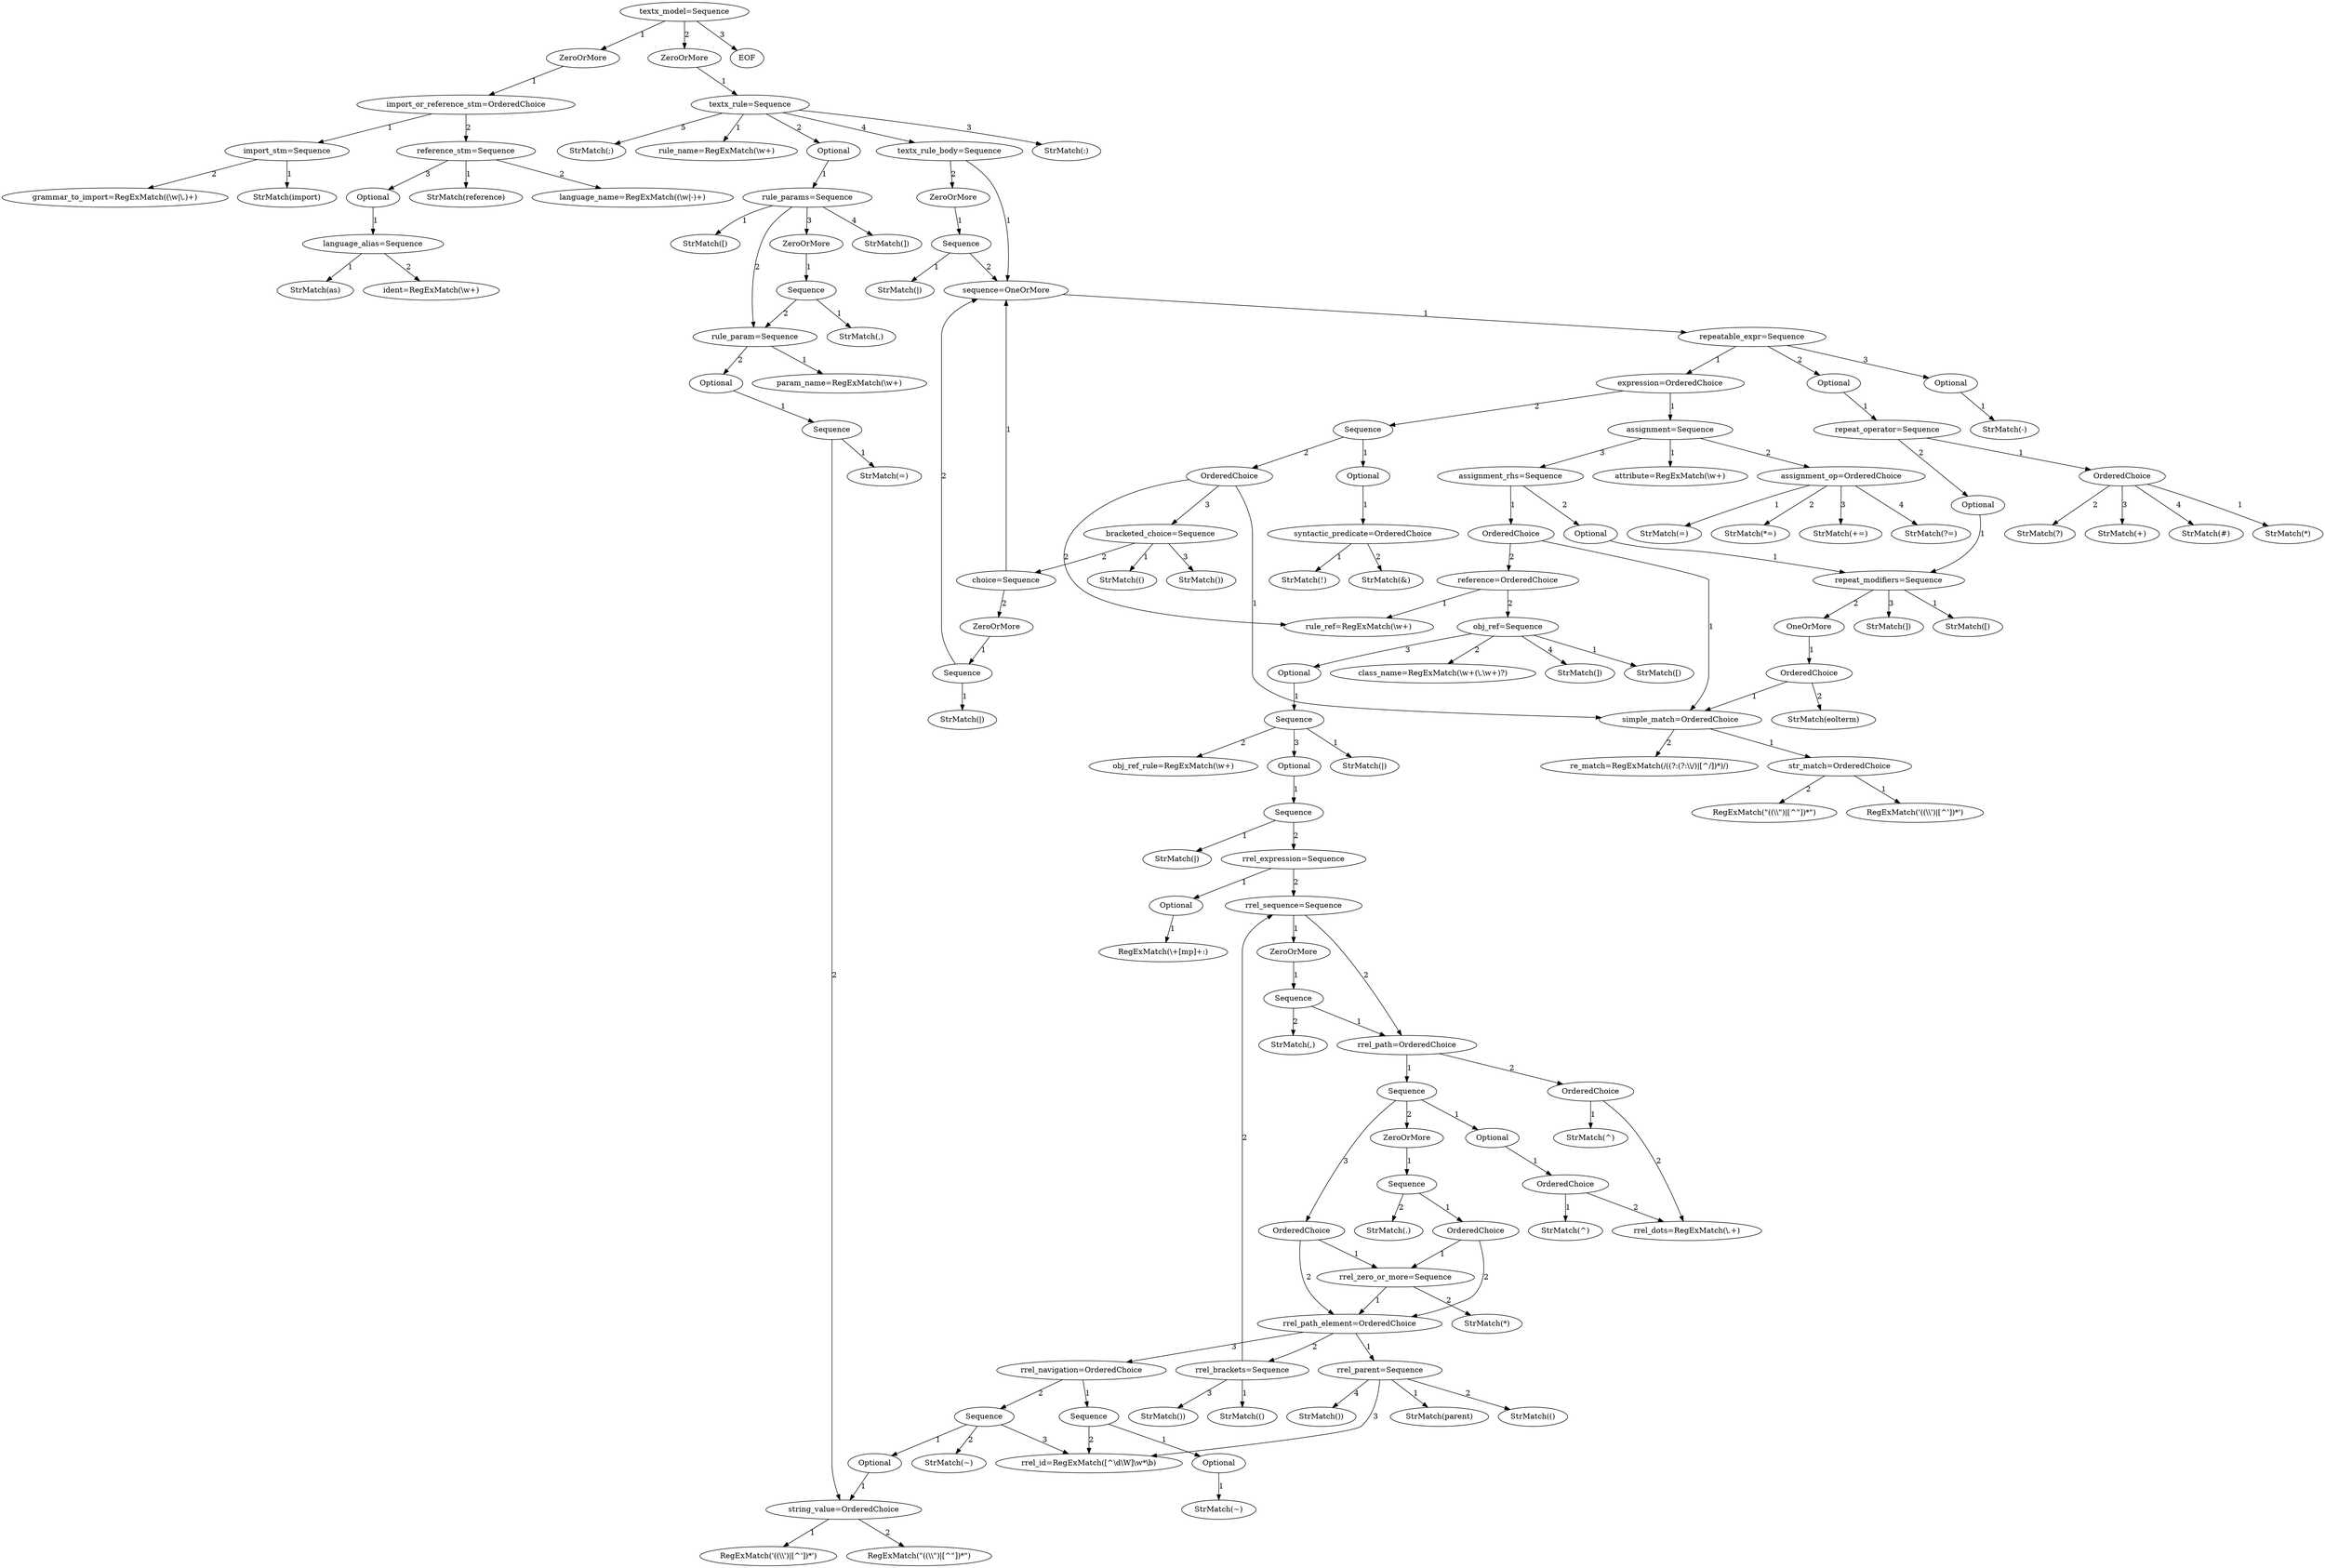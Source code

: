 digraph arpeggio_graph {
2662799227344 [label="textx_model=Sequence"];
2662799227344->2662799227152 [label="1"]

2662799227152 [label="ZeroOrMore"];
2662799227152->2662799227536 [label="1"]

2662799227536 [label="import_or_reference_stm=OrderedChoice"];
2662799227536->2662799227776 [label="1"]

2662799227776 [label="import_stm=Sequence"];
2662799227776->2662799227920 [label="1"]

2662799227920 [label="StrMatch(import)"];
2662799227776->2662799228064 [label="2"]

2662799228064 [label="grammar_to_import=RegExMatch((\\w|\\.)+)"];
2662799227536->2662799227968 [label="2"]

2662799227968 [label="reference_stm=Sequence"];
2662799227968->2662799228112 [label="1"]

2662799228112 [label="StrMatch(reference)"];
2662799227968->2662799228256 [label="2"]

2662799228256 [label="language_name=RegExMatch((\\w|-)+)"];
2662799227968->2662799227872 [label="3"]

2662799227872 [label="Optional"];
2662799227872->2662799228304 [label="1"]

2662799228304 [label="language_alias=Sequence"];
2662799228304->2662799228448 [label="1"]

2662799228448 [label="StrMatch(as)"];
2662799228304->2662799228592 [label="2"]

2662799228592 [label="ident=RegExMatch(\\w+)"];
2662799227344->2662799227296 [label="2"]

2662799227296 [label="ZeroOrMore"];
2662799227296->2662799227680 [label="1"]

2662799227680 [label="textx_rule=Sequence"];
2662799227680->2662799228208 [label="1"]

2662799228208 [label="rule_name=RegExMatch(\\w+)"];
2662799227680->2662799227632 [label="2"]

2662799227632 [label="Optional"];
2662799227632->2662799228496 [label="1"]

2662799228496 [label="rule_params=Sequence"];
2662799228496->2662799228640 [label="1"]

2662799228640 [label="StrMatch([)"];
2662799228496->2662799228832 [label="2"]

2662799228832 [label="rule_param=Sequence"];
2662799228832->2662799311008 [label="1"]

2662799311008 [label="param_name=RegExMatch(\\w+)"];
2662799228832->2662799228784 [label="2"]

2662799228784 [label="Optional"];
2662799228784->2662799310912 [label="1"]

2662799310912 [label="Sequence"];
2662799310912->2662799311104 [label="1"]

2662799311104 [label="StrMatch(=)"];
2662799310912->2662799213184 [label="2"]

2662799213184 [label="string_value=OrderedChoice"];
2662799213184->2662799311248 [label="1"]

2662799311248 [label="RegExMatch('((\\\\')|[^'])*')"];
2662799213184->2662799216208 [label="2"]

2662799216208 [label="RegExMatch(\"((\\\\\")|[^\"])*\")"];
2662799228496->2662799228400 [label="3"]

2662799228400 [label="ZeroOrMore"];
2662799228400->2662799228688 [label="1"]

2662799228688 [label="Sequence"];
2662799228688->2662799228880 [label="1"]

2662799228880 [label="StrMatch(,)"];
2662799228688->2662799228832 [label="2"]

2662799228496->2662799228736 [label="4"]

2662799228736 [label="StrMatch(])"];
2662799227680->2662799228016 [label="3"]

2662799228016 [label="StrMatch(:)"];
2662799227680->2662799216256 [label="4"]

2662799216256 [label="textx_rule_body=Sequence"];
2662799216256->2662799216112 [label="1"]

2662799216112 [label="sequence=OneOrMore"];
2662799216112->2662799216784 [label="1"]

2662799216784 [label="repeatable_expr=Sequence"];
2662799216784->2662799217120 [label="1"]

2662799217120 [label="expression=OrderedChoice"];
2662799217120->2662799213952 [label="1"]

2662799213952 [label="assignment=Sequence"];
2662799213952->2662799218656 [label="1"]

2662799218656 [label="attribute=RegExMatch(\\w+)"];
2662799213952->2662799216928 [label="2"]

2662799216928 [label="assignment_op=OrderedChoice"];
2662799216928->2662799215008 [label="1"]

2662799215008 [label="StrMatch(=)"];
2662799216928->2662799215104 [label="2"]

2662799215104 [label="StrMatch(*=)"];
2662799216928->2662799217504 [label="3"]

2662799217504 [label="StrMatch(+=)"];
2662799216928->2662799214096 [label="4"]

2662799214096 [label="StrMatch(?=)"];
2662799213952->2662799214000 [label="3"]

2662799214000 [label="assignment_rhs=Sequence"];
2662799214000->2662799215920 [label="1"]

2662799215920 [label="OrderedChoice"];
2662799215920->2662799221296 [label="1"]

2662799221296 [label="simple_match=OrderedChoice"];
2662799221296->2662799221824 [label="1"]

2662799221824 [label="str_match=OrderedChoice"];
2662799221824->2662799214624 [label="1"]

2662799214624 [label="RegExMatch('((\\\\')|[^'])*')"];
2662799221824->2662799221776 [label="2"]

2662799221776 [label="RegExMatch(\"((\\\\\")|[^\"])*\")"];
2662799221296->2662799222688 [label="2"]

2662799222688 [label="re_match=RegExMatch(/((?:(?:\\\\/)|[^/])*)/)"];
2662799215920->2662799214336 [label="2"]

2662799214336 [label="reference=OrderedChoice"];
2662799214336->2662799221632 [label="1"]

2662799221632 [label="rule_ref=RegExMatch(\\w+)"];
2662799214336->2662799221872 [label="2"]

2662799221872 [label="obj_ref=Sequence"];
2662799221872->2662799221200 [label="1"]

2662799221200 [label="StrMatch([)"];
2662799221872->2662799222304 [label="2"]

2662799222304 [label="class_name=RegExMatch(\\w+(\\.\\w+)?)"];
2662799221872->2662799221584 [label="3"]

2662799221584 [label="Optional"];
2662799221584->2662799224032 [label="1"]

2662799224032 [label="Sequence"];
2662799224032->2662799223408 [label="1"]

2662799223408 [label="StrMatch(|)"];
2662799224032->2662799223120 [label="2"]

2662799223120 [label="obj_ref_rule=RegExMatch(\\w+)"];
2662799224032->2662799213760 [label="3"]

2662799213760 [label="Optional"];
2662799213760->2662799222880 [label="1"]

2662799222880 [label="Sequence"];
2662799222880->2662799223072 [label="1"]

2662799223072 [label="StrMatch(|)"];
2662799222880->2662799222448 [label="2"]

2662799222448 [label="rrel_expression=Sequence"];
2662799222448->2662799223264 [label="1"]

2662799223264 [label="Optional"];
2662799223264->2662799222736 [label="1"]

2662799222736 [label="RegExMatch(\\+[mp]+:)"];
2662799222448->2662799224224 [label="2"]

2662799224224 [label="rrel_sequence=Sequence"];
2662799224224->2662799223888 [label="1"]

2662799223888 [label="ZeroOrMore"];
2662799223888->2662799224272 [label="1"]

2662799224272 [label="Sequence"];
2662799224272->2662799224368 [label="1"]

2662799224368 [label="rrel_path=OrderedChoice"];
2662799224368->2662799224656 [label="1"]

2662799224656 [label="Sequence"];
2662799224656->2662799225952 [label="1"]

2662799225952 [label="Optional"];
2662799225952->2662799224416 [label="1"]

2662799224416 [label="OrderedChoice"];
2662799224416->2662799224704 [label="1"]

2662799224704 [label="StrMatch(^)"];
2662799224416->2662799224992 [label="2"]

2662799224992 [label="rrel_dots=RegExMatch(\\.+)"];
2662799224656->2662799224512 [label="2"]

2662799224512 [label="ZeroOrMore"];
2662799224512->2662799224848 [label="1"]

2662799224848 [label="Sequence"];
2662799224848->2662799224944 [label="1"]

2662799224944 [label="OrderedChoice"];
2662799224944->2662799226048 [label="1"]

2662799226048 [label="rrel_zero_or_more=Sequence"];
2662799226048->2662799225328 [label="1"]

2662799225328 [label="rrel_path_element=OrderedChoice"];
2662799225328->2662799311296 [label="1"]

2662799311296 [label="rrel_parent=Sequence"];
2662799311296->2662799311440 [label="1"]

2662799311440 [label="StrMatch(parent)"];
2662799311296->2662799311488 [label="2"]

2662799311488 [label="StrMatch(()"];
2662799311296->2662799311632 [label="3"]

2662799311632 [label="rrel_id=RegExMatch([^\\d\\W]\\w*\\b)"];
2662799311296->2662799311536 [label="4"]

2662799311536 [label="StrMatch())"];
2662799225328->2662799311392 [label="2"]

2662799311392 [label="rrel_brackets=Sequence"];
2662799311392->2662799311680 [label="1"]

2662799311680 [label="StrMatch(()"];
2662799311392->2662799224224 [label="2"]

2662799311392->2662799311728 [label="3"]

2662799311728 [label="StrMatch())"];
2662799225328->2662799311824 [label="3"]

2662799311824 [label="rrel_navigation=OrderedChoice"];
2662799311824->2662799311920 [label="1"]

2662799311920 [label="Sequence"];
2662799311920->2662799311584 [label="1"]

2662799311584 [label="Optional"];
2662799311584->2662799312064 [label="1"]

2662799312064 [label="StrMatch(~)"];
2662799311920->2662799311632 [label="2"]

2662799311824->2662799312016 [label="2"]

2662799312016 [label="Sequence"];
2662799312016->2662799311776 [label="1"]

2662799311776 [label="Optional"];
2662799311776->2662799213184 [label="1"]

2662799312016->2662799312160 [label="2"]

2662799312160 [label="StrMatch(~)"];
2662799312016->2662799311632 [label="3"]

2662799226048->2662799225808 [label="2"]

2662799225808 [label="StrMatch(*)"];
2662799224944->2662799225328 [label="2"]

2662799224848->2662799224800 [label="2"]

2662799224800 [label="StrMatch(.)"];
2662799224656->2662799223984 [label="3"]

2662799223984 [label="OrderedChoice"];
2662799223984->2662799226048 [label="1"]

2662799223984->2662799225328 [label="2"]

2662799224368->2662799224608 [label="2"]

2662799224608 [label="OrderedChoice"];
2662799224608->2662799225184 [label="1"]

2662799225184 [label="StrMatch(^)"];
2662799224608->2662799224992 [label="2"]

2662799224272->2662799223216 [label="2"]

2662799223216 [label="StrMatch(,)"];
2662799224224->2662799224368 [label="2"]

2662799221872->2662799222160 [label="4"]

2662799222160 [label="StrMatch(])"];
2662799214000->2662799222640 [label="2"]

2662799222640 [label="Optional"];
2662799222640->2662799221392 [label="1"]

2662799221392 [label="repeat_modifiers=Sequence"];
2662799221392->2662799221920 [label="1"]

2662799221920 [label="StrMatch([)"];
2662799221392->2662799221488 [label="2"]

2662799221488 [label="OneOrMore"];
2662799221488->2662799221440 [label="1"]

2662799221440 [label="OrderedChoice"];
2662799221440->2662799221296 [label="1"]

2662799221440->2662799222832 [label="2"]

2662799222832 [label="StrMatch(eolterm)"];
2662799221392->2662799223360 [label="3"]

2662799223360 [label="StrMatch(])"];
2662799217120->2662799214432 [label="2"]

2662799214432 [label="Sequence"];
2662799214432->2662799218560 [label="1"]

2662799218560 [label="Optional"];
2662799218560->2662799213040 [label="1"]

2662799213040 [label="syntactic_predicate=OrderedChoice"];
2662799213040->2662799213664 [label="1"]

2662799213664 [label="StrMatch(!)"];
2662799213040->2662799221344 [label="2"]

2662799221344 [label="StrMatch(&)"];
2662799214432->2662799214144 [label="2"]

2662799214144 [label="OrderedChoice"];
2662799214144->2662799221296 [label="1"]

2662799214144->2662799221632 [label="2"]

2662799214144->2662799222976 [label="3"]

2662799222976 [label="bracketed_choice=Sequence"];
2662799222976->2662799223744 [label="1"]

2662799223744 [label="StrMatch(()"];
2662799222976->2662799225232 [label="2"]

2662799225232 [label="choice=Sequence"];
2662799225232->2662799216112 [label="1"]

2662799225232->2662799224560 [label="2"]

2662799224560 [label="ZeroOrMore"];
2662799224560->2662799226000 [label="1"]

2662799226000 [label="Sequence"];
2662799226000->2662799311152 [label="1"]

2662799311152 [label="StrMatch(|)"];
2662799226000->2662799216112 [label="2"]

2662799222976->2662799223168 [label="3"]

2662799223168 [label="StrMatch())"];
2662799216784->2662799213904 [label="2"]

2662799213904 [label="Optional"];
2662799213904->2662799214192 [label="1"]

2662799214192 [label="repeat_operator=Sequence"];
2662799214192->2662799214672 [label="1"]

2662799214672 [label="OrderedChoice"];
2662799214672->2662799223024 [label="1"]

2662799223024 [label="StrMatch(*)"];
2662799214672->2662799226096 [label="2"]

2662799226096 [label="StrMatch(?)"];
2662799214672->2662799225520 [label="3"]

2662799225520 [label="StrMatch(+)"];
2662799214672->2662799311056 [label="4"]

2662799311056 [label="StrMatch(#)"];
2662799214192->2662799217264 [label="2"]

2662799217264 [label="Optional"];
2662799217264->2662799221392 [label="1"]

2662799216784->2662799216496 [label="3"]

2662799216496 [label="Optional"];
2662799216496->2662799216304 [label="1"]

2662799216304 [label="StrMatch(-)"];
2662799216256->2662799217024 [label="2"]

2662799217024 [label="ZeroOrMore"];
2662799217024->2662799216400 [label="1"]

2662799216400 [label="Sequence"];
2662799216400->2662799214288 [label="1"]

2662799214288 [label="StrMatch(|)"];
2662799216400->2662799216112 [label="2"]

2662799227680->2662799228160 [label="5"]

2662799228160 [label="StrMatch(;)"];
2662799227344->2662799227728 [label="3"]

2662799227728 [label="EOF"];
}